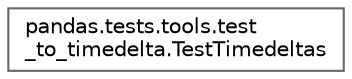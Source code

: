 digraph "Graphical Class Hierarchy"
{
 // LATEX_PDF_SIZE
  bgcolor="transparent";
  edge [fontname=Helvetica,fontsize=10,labelfontname=Helvetica,labelfontsize=10];
  node [fontname=Helvetica,fontsize=10,shape=box,height=0.2,width=0.4];
  rankdir="LR";
  Node0 [id="Node000000",label="pandas.tests.tools.test\l_to_timedelta.TestTimedeltas",height=0.2,width=0.4,color="grey40", fillcolor="white", style="filled",URL="$da/db5/classpandas_1_1tests_1_1tools_1_1test__to__timedelta_1_1TestTimedeltas.html",tooltip=" "];
}

